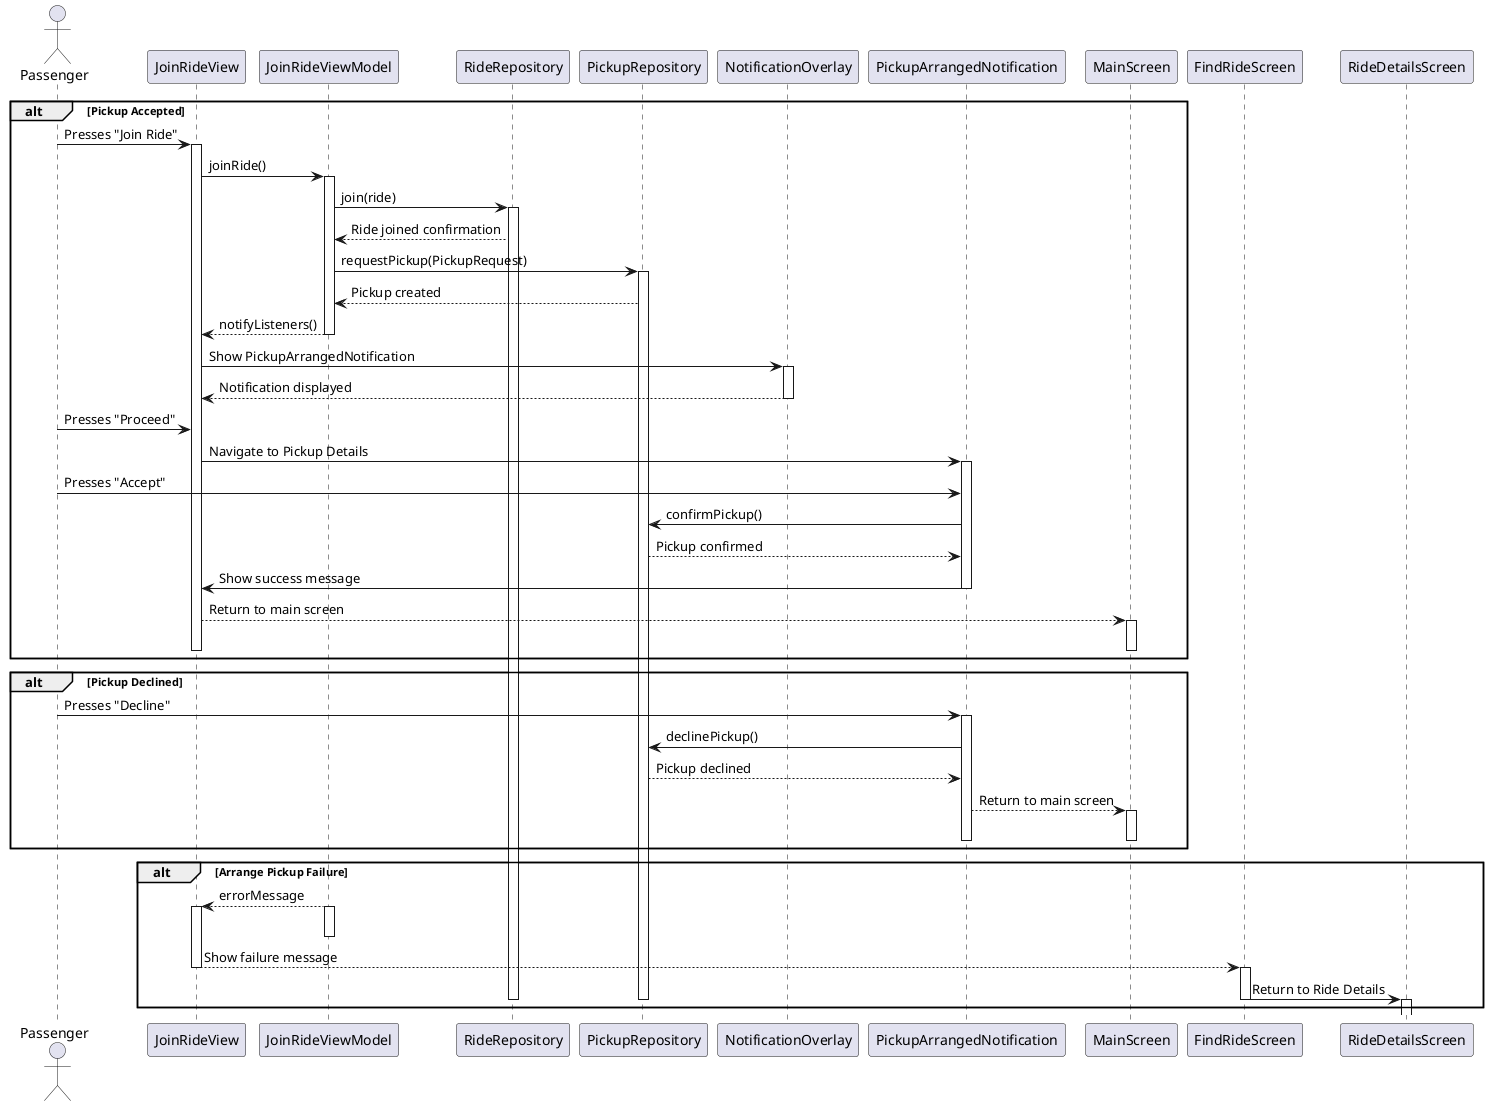 @startuml Join Ride
actor Passenger
alt Pickup Accepted
    Passenger -> JoinRideView : Presses "Join Ride"
    activate JoinRideView
    JoinRideView -> JoinRideViewModel : joinRide()
    activate JoinRideViewModel
    JoinRideViewModel -> RideRepository : join(ride)
    activate RideRepository
    RideRepository --> JoinRideViewModel : Ride joined confirmation
    JoinRideViewModel -> PickupRepository : requestPickup(PickupRequest)
    activate PickupRepository
    PickupRepository --> JoinRideViewModel : Pickup created
    JoinRideViewModel --> JoinRideView : notifyListeners()
    deactivate JoinRideViewModel
    JoinRideView -> NotificationOverlay : Show PickupArrangedNotification
    activate NotificationOverlay
    NotificationOverlay --> JoinRideView : Notification displayed
    deactivate NotificationOverlay
    Passenger -> JoinRideView : Presses "Proceed"
    JoinRideView -> PickupArrangedNotification : Navigate to Pickup Details
    activate PickupArrangedNotification
    Passenger -> PickupArrangedNotification : Presses "Accept"
    PickupArrangedNotification -> PickupRepository : confirmPickup()
    PickupRepository --> PickupArrangedNotification : Pickup confirmed
    PickupArrangedNotification -> JoinRideView : Show success message
    deactivate PickupArrangedNotification
    JoinRideView --> MainScreen : Return to main screen
    activate MainScreen
    deactivate JoinRideView
    deactivate MainScreen
end

alt Pickup Declined
    Passenger -> PickupArrangedNotification : Presses "Decline"
    activate PickupArrangedNotification
    PickupArrangedNotification -> PickupRepository : declinePickup()
    PickupRepository --> PickupArrangedNotification : Pickup declined
    PickupArrangedNotification --> MainScreen : Return to main screen
    activate MainScreen
    deactivate PickupArrangedNotification
    deactivate MainScreen
end

alt Arrange Pickup Failure
    JoinRideViewModel --> JoinRideView : errorMessage
    activate JoinRideViewModel
    activate JoinRideView
    deactivate JoinRideViewModel
    JoinRideView --> FindRideScreen : Show failure message
    deactivate JoinRideView
    activate FindRideScreen
    FindRideScreen -> RideDetailsScreen : Return to Ride Details
    deactivate FindRideScreen
    activate RideDetailsScreen
    deactivate PickupRepository
    deactivate RideRepository
    deactivate RideDetailsScreen
end

@enduml